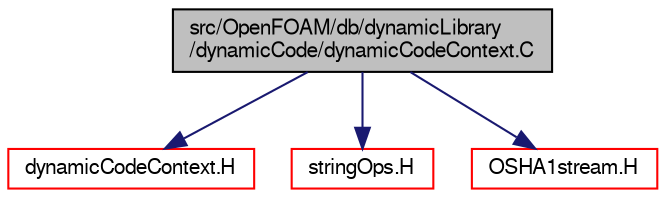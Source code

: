 digraph "src/OpenFOAM/db/dynamicLibrary/dynamicCode/dynamicCodeContext.C"
{
  bgcolor="transparent";
  edge [fontname="FreeSans",fontsize="10",labelfontname="FreeSans",labelfontsize="10"];
  node [fontname="FreeSans",fontsize="10",shape=record];
  Node0 [label="src/OpenFOAM/db/dynamicLibrary\l/dynamicCode/dynamicCodeContext.C",height=0.2,width=0.4,color="black", fillcolor="grey75", style="filled", fontcolor="black"];
  Node0 -> Node1 [color="midnightblue",fontsize="10",style="solid",fontname="FreeSans"];
  Node1 [label="dynamicCodeContext.H",height=0.2,width=0.4,color="red",URL="$a08915.html"];
  Node0 -> Node74 [color="midnightblue",fontsize="10",style="solid",fontname="FreeSans"];
  Node74 [label="stringOps.H",height=0.2,width=0.4,color="red",URL="$a12656.html"];
  Node0 -> Node75 [color="midnightblue",fontsize="10",style="solid",fontname="FreeSans"];
  Node75 [label="OSHA1stream.H",height=0.2,width=0.4,color="red",URL="$a09071.html"];
}
